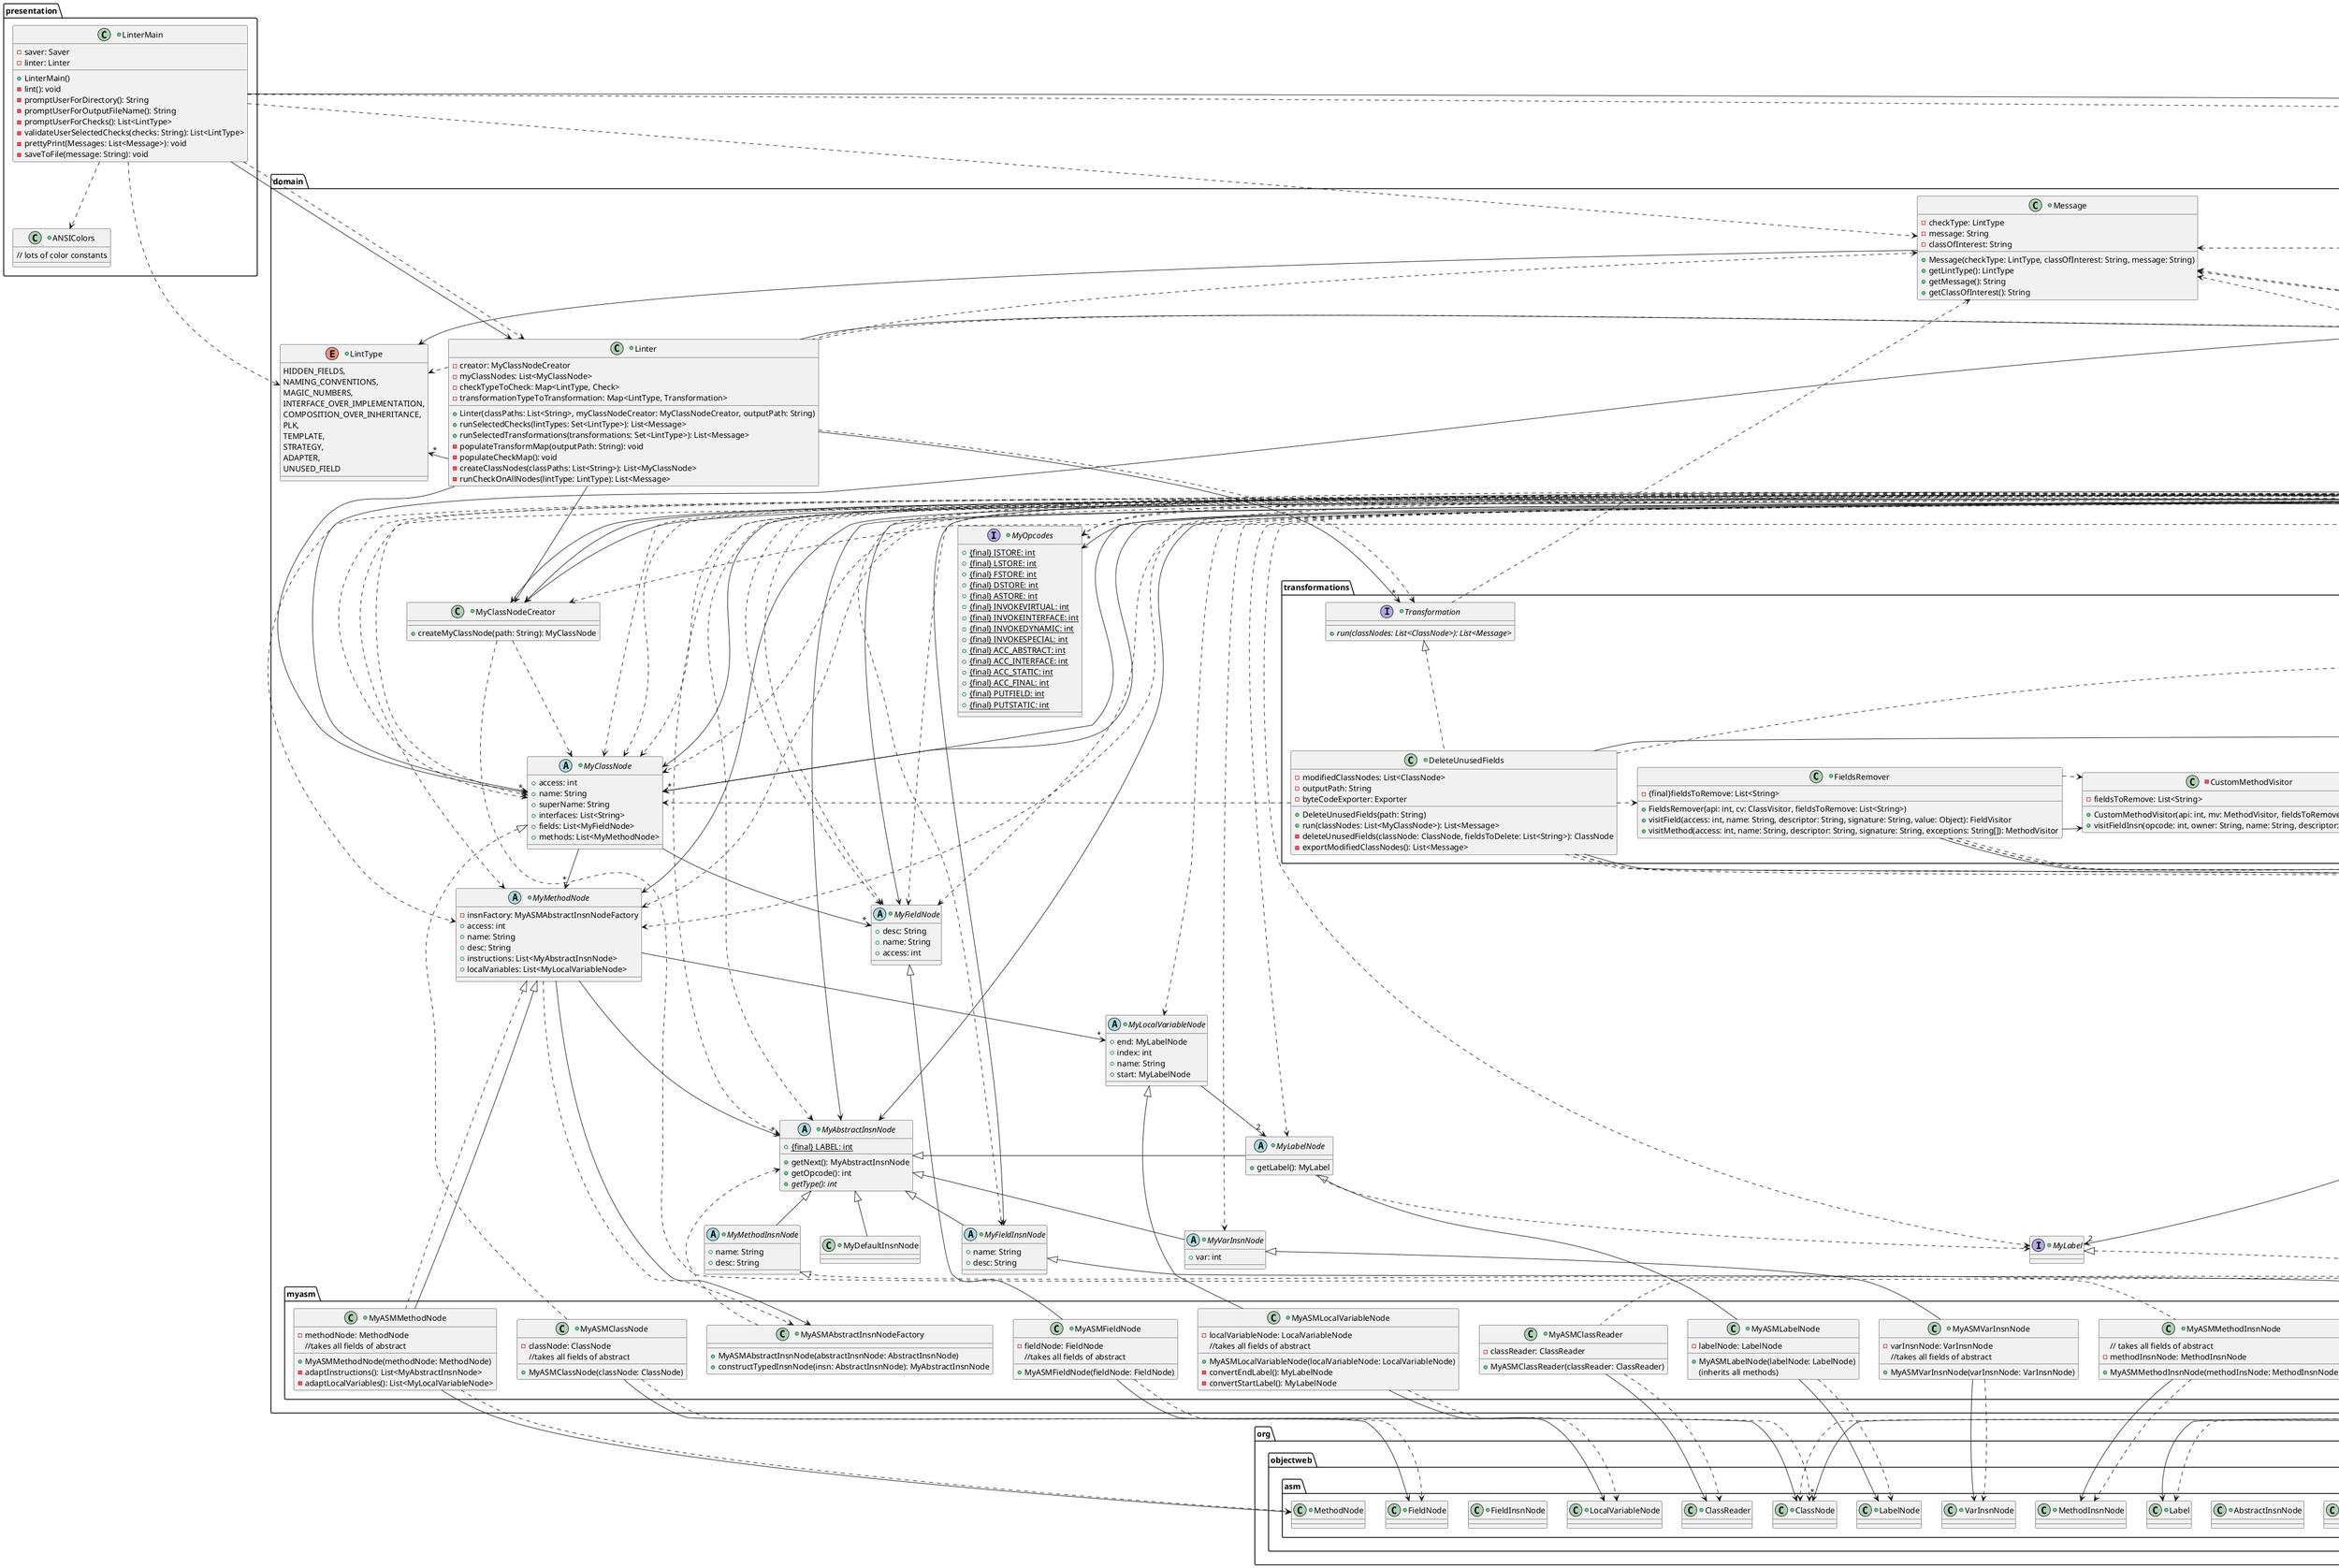 @startuml
package presentation {
    +class ANSIColors {
        // lots of color constants
    }


    +class LinterMain {
        -saver: Saver
        -linter: Linter
        +LinterMain()
        -lint(): void
        -promptUserForDirectory(): String
        -promptUserForOutputFileName(): String
        -promptUserForChecks(): List<LintType>
        -validateUserSelectedChecks(checks: String): List<LintType>
        -prettyPrint(Messages: List<Message>): void
        -saveToFile(message: String): void
    }

    }

package domain {

   package checks{
        +class AdapterPattern {
            -myClassNodes: List<MyClassNode>
            -classNames: List<String>
            -interfaceNames: Set<String>
            +AdapterPattern(classNodes: List<MyClassNode>)
            -findAdapterPatterns(): List<AdapterPatternClasses>
            -getImplementedInterfaces(classNode: MyClassNode): List<String>
            -getNotJavaClassFieldTypes(classNode: MyClassNode): List<String>
            -fieldTypeIsClass(fieldType: String): boolean
            -findAdapterPatternClients(possibleAdapterPatterns: List<AdapterPatternClasses>): List<AdapterPatternClasses>
            -findImplementedInterfaces(className: String): List<String>
            -getAdapterPatternClassesForInterface(interfaceName: String,
            possibleAdapterPatterns: List<AdapterPatternClasses>, classNode: MyClassNode): List<AdapterPatternClasses>
        }

         +class AdapterPatternClasses {
                -adapter: String
                -concreteAdapter: String
                -adaptee: String
                -client: String
                +AdapterPatternClasses(concreteAdapter: String, adapter: String, adaptee: String, client: String)
                +AdapterPatternClasses(concreteAdapter: String, adapter: String, adaptee: String)
                +getAdapter(): String
                +getConcreteAdapter(): String
                +getAdaptee(): String
                +getClient(): String
        }

        +interface Check {
            +{abstract}run(classNode: MyClassNode): List<Message>
        }

        +class CompositionOverInheritance{
            +run(classNode: MyClassNode): List<Message>
            -checkForInheritance(): List<Message>
        }

        +class DetectUnusedFields {
           - {final} classNodes: List<MyClassNode>
           - {final} fieldUsageMap: Map<MyFieldNode, Boolean>
           - {final} fieldToClass: Map<MyFieldNode, MyClassNode>
           - {final} nameToFieldNode: Map<String, MyFieldNode>

           + DetectUnusedFields(classNodes: List<MyClassNode>)
           + run(classNode: MyClassNode): List<Message>
           + getNamesToDelete(): List<String>
           - detectAllUnusedFields(classNodes: List<MyClassNode>): void
           - populateFieldMaps(): void
           - generateUnusedMessages(): List<Message>
       }

        +class FinalLocalVariables {
            -{static}{final} STORE_OPCODES
            -localVariables: List<LocalVariableInfo>
            -prevInsnIsLabel: boolean
            -prevInsn: MyAbstractInsnNode

            +FinalLocalVariables()
            +run(classNode: MyClassNode): List<Message>
            -checkMethodForFinalLocalVariables(methodNode: MyMethodNode): void
            -addLocalVariable(methodNode: MyMethodNode): void
            -updateVariableScopes(insn: MyAbstractInsnNode): void
            -setInScopeVariables(insn: MyAbstractInsnNode, localVariables: List<MyLocalVariableNode>): void
            -setOutOfScopeVariables(insn: MyAbstractInsnNode, localVariables: List<MyLocalVariableNode>): void
            -handleValueStored(localVariableInfo: LocalVariableInfo): void
        }

        +class HiddenFields {
            +run(classNode: MyClassNode): List<Message>
            -checkFieldHiding(classNode: MyClassNode): List<Message>
        }

        +class ProgramToInterfaceNotImplementation {
            -myClassNodeCreator: MyClassNodeCreator

            +ProgramToInterfaceNotImplementation(myClassNodeCreator: MyClassNodeCreator)
            +run(classNode: MyClassNode): List<Message>
            -checkImplementInterface(classNode: MyClassNode): List<Message>
            -implementsOrExtendsClass(fieldClassNode: MyClassNode): boolean
            -checkIfAbstract(superName: String): boolean
            -getClassName(desc: String): String
            -isPrimitive(desc: String): boolean
            -isJavaAPIClass(className: String):boolean
            -readJavaDefinedClass(classNode: MyClassNode, classNamePath:String , field:MyFieldNode, invalidUses:List<Message>)
            -readUserDefinedClass(classNode: MyClassNode, classNamePath:String , field:MyFieldNode, invalidUses:List<Message>)

        }

        +class LocalVariableInfo {
            -{final}name: String
            -{final}firstLabel: MyLabel
            -{final}lastLabel: MyLabel
            -{final}index: int
            -isInScope: boolean
            -hasBeenStored: boolean
            -hasBeenStoredOnce: boolean

            +LocalVariableInfo(name: String, firstLabel: MyLabel, lastLabel: MyLabel, index: int)
            +setIsInScope(isInScope: boolean): void
            +setHasBeenStored(hasBeenStored: boolean): void
            +setHasBeenStoredOnce(hasBeenStoredOnce: boolean): void
            +getIsInScope(): boolean
            +getHasBeenStored(): boolean
            +getHasBeenStoredOnce(): boolean
        }

         +class NamingConvention {
            +run(classNode: MyClassNode): List<Message>
            -checkClassName(): void
            -checkFieldNames(): void
            -checkMethodName(): void
            -invalidCamelCase(name: String): boolean
            -invalidPascalCase(name: String): boolean
        }

        +class PrincipleOfLeastKnowledge {
            +run(classNode: MyClassNode): List<Message>
        }

        +class StrategyPattern {
            -myClassNodeCreator: MyClassNodeCreator

            +StrategyPattern(myClassNodeCreator: MyClassNodeCreator)
            +run(classNode: MyClassNode): List<Message>
            -checkForStrategyPattern(): void
            -checkFieldForStrategyPattern(field: MyFieldNode)
            -fieldIsAbstractAndValidClass(name: String, originalClassName: String, fieldName: String): boolean
            -fieldIsAbstractType(myClassNode: MyClassNode): boolean
            -findSetter(myClassNode: MyClassNode, fieldName: String, fieldType): String
        }

        +class TemplateMethodPattern{
            +run(classNode: MyClassNode): List<Message>
            -detectTemplateMethod(myClassNode: ClassNode): List<Message>
            -containsAbstractMethodCall(instructions: <MyAbstractInsnNode>, methods: List<MyMethodNode>): boolean
            -similarAbstractMethodInsn(methodInsNode: MethodInsnNode, methodNode: MyMethodNode):boolean
            -isAMethodCall(node: MyAbstractInsnNode): boolean
        }
    }

    package transformations{
        +class DeleteUnusedFields {
             - modifiedClassNodes: List<ClassNode>
             - outputPath: String
             - byteCodeExporter: Exporter

             + DeleteUnusedFields(path: String)
             + run(classNodes: List<MyClassNode>): List<Message>
             - deleteUnusedFields(classNode: ClassNode, fieldsToDelete: List<String>): ClassNode
             - exportModifiedClassNodes(): List<Message>
        }

        +class FieldsRemover {
             - {final}fieldsToRemove: List<String>
             + FieldsRemover(api: int, cv: ClassVisitor, fieldsToRemove: List<String>)
             + visitField(access: int, name: String, descriptor: String, signature: String, value: Object): FieldVisitor
             + visitMethod(access: int, name: String, descriptor: String, signature: String, exceptions: String[]): MethodVisitor
        }

       -class CustomMethodVisitor {
             - fieldsToRemove: List<String>
             + CustomMethodVisitor(api: int, mv: MethodVisitor, fieldsToRemove: List<String>)
             + visitFieldInsn(opcode: int, owner: String, name: String, descriptor: String): void
       }

       +interface Transformation{
            +{abstract} run(classNodes: List<ClassNode>): List<Message>
       }
    }

    package myasm{
        +class MyASMAbstractInsnNodeFactory{
            +MyASMAbstractInsnNode(abstractInsnNode: AbstractInsnNode)
            +constructTypedInsnNode(insn: AbstractInsnNode): MyAbstractInsnNode
        }
        +class MyASMClassNode{
            -classNode: ClassNode
            //takes all fields of abstract
            +MyASMClassNode(classNode: ClassNode)
        }
        +class MyASMClassReader{
            -classReader: ClassReader

            +MyASMClassReader(classReader: ClassReader)
        }
        +class MyASMFieldNode {
            -fieldNode: FieldNode
            //takes all fields of abstract

            +MyASMFieldNode(fieldNode: FieldNode)
        }
        +class MyASMLabel{
            - label: Label

            +MyASMLabel(label: Label)
        }
        +class MyASMMethodNode{
            -methodNode: MethodNode
            //takes all fields of abstract

            +MyASMMethodNode(methodNode: MethodNode)
            -adaptInstructions(): List<MyAbstractInsnNode>
            -adaptLocalVariables(): List<MyLocalVariableNode>
        }
        +class MyASMLocalVariableNode{
           -localVariableNode: LocalVariableNode
           //takes all fields of abstract

           +MyASMLocalVariableNode(localVariableNode: LocalVariableNode)
           -convertEndLabel(): MyLabelNode
           -convertStartLabel(): MyLabelNode
        }
        +class MyASMLabelNode {
            -labelNode: LabelNode

            +MyASMLabelNode(labelNode: LabelNode)
            (inherits all methods)
        }
        +class MyASMMethodInsnNode{
                // takes all fields of abstract
                - methodInsnNode: MethodInsnNode

                +MyASMMethodInsnNode(methodInsNode: MethodInsnNode)
        }
        +class MyASMVarInsnNode {
            - varInsnNode: VarInsnNode
            //takes all fields of abstract

            +MyASMVarInsnNode(varInsnNode: VarInsnNode)
        }
        +class MyASMFieldInsnNode{
            -fieldInsnNode: FieldInsnNode

            +MyASMFieldInsnNode(fieldInsnNode: FieldInsnNode)
        }
    }

     +class Linter {
        - creator: MyClassNodeCreator
        - myClassNodes: List<MyClassNode>
        - checkTypeToCheck: Map<LintType, Check>
        - transformationTypeToTransformation: Map<LintType, Transformation>

        + Linter(classPaths: List<String>, myClassNodeCreator: MyClassNodeCreator, outputPath: String)
        + runSelectedChecks(lintTypes: Set<LintType>): List<Message>
        + runSelectedTransformations(transformations: Set<LintType>): List<Message>
        - populateTransformMap(outputPath: String): void
        - populateCheckMap(): void
        - createClassNodes(classPaths: List<String>): List<MyClassNode>
        - runCheckOnAllNodes(lintType: LintType): List<Message>
        }

    +enum LintType {
        HIDDEN_FIELDS,
        NAMING_CONVENTIONS,
        MAGIC_NUMBERS,
        INTERFACE_OVER_IMPLEMENTATION,
        COMPOSITION_OVER_INHERITANCE,
        PLK,
        TEMPLATE,
        STRATEGY,
        ADAPTER,
        UNUSED_FIELD
    }

    +class Message {
        -checkType: LintType
        -message: String
        -classOfInterest: String
        +Message(checkType: LintType, classOfInterest: String, message: String)
        +getLintType(): LintType
        +getMessage(): String
        +getClassOfInterest(): String
    }

    +class MyClassNodeCreator {
        +createMyClassNode(path: String): MyClassNode
    }

    +abstract class MyAbstractInsnNode {
        +{static}{final} LABEL: int
        +getNext(): MyAbstractInsnNode
        +getOpcode(): int
        +{abstract}getType(): int

    }

    +abstract class MyClassNode {
        +access: int
        +name: String
        +superName: String
        +interfaces: List<String>
        +fields: List<MyFieldNode>
        +methods: List<MyMethodNode>
    }

    +interface MyClassReader {
    }

    +abstract class MyFieldNode {
        +desc: String
        +name: String
        +access: int
    }

    +interface MyLabel {
    }

    +abstract class MyMethodNode {
        -insnFactory: MyASMAbstractInsnNodeFactory
        +access: int
        +name: String
        +desc: String
        +instructions: List<MyAbstractInsnNode>
        +localVariables: List<MyLocalVariableNode>
    }

    +abstract class MyLocalVariableNode {
        +end: MyLabelNode
        +index: int
        +name: String
        +start: MyLabelNode
    }

    +abstract class MyLabelNode{
        +getLabel(): MyLabel
    }

    +abstract class MyMethodInsnNode{
        +name: String
        +desc: String
    }

    +abstract class MyVarInsnNode {
           +var: int
       }

    +abstract class MyFieldInsnNode{
        +name: String
        +desc: String
    }

    +class MyDefaultInsnNode{

    }

    +interface MyOpcodes {
        + {static}{final} ISTORE: int
        + {static}{final} LSTORE: int
        + {static}{final} FSTORE: int
        + {static}{final} DSTORE: int
        + {static}{final} ASTORE: int
        + {static}{final} INVOKEVIRTUAL: int
        + {static}{final} INVOKEINTERFACE: int
        + {static}{final} INVOKEDYNAMIC: int
        + {static}{final} INVOKESPECIAL: int
        + {static}{final} ACC_ABSTRACT: int
        + {static}{final} ACC_INTERFACE: int
        + {static}{final} ACC_STATIC: int
        + {static}{final} ACC_FINAL: int
        + {static}{final} PUTFIELD: int
        + {static}{final} PUTSTATIC: int
    }
}

package datasource {

    +interface Saver {
        +{abstract} saveMessage(message: String): void
    }
    +class MessageSaver implements Saver {
        +MessageSaver(path:String)
        +saveMessage(message: String): void
    }

    +interface Exporter{
        +save(outputPath: String, className: String, bytecode:  byte[]): void
    }

    +class ByteCodeExporter{

    }
    note left of ByteCodeExporter
        ByteCodeExporter depends on File
        and FIleOutputStream
    end note
    ByteCodeExporter .up.|> Exporter


}

package org.objectweb.asm {
    +class AbstractInsnNode {
    }
    +class ClassNode {
    }
    +class ClassReader {
    }
    +class FieldNode {
    }
    +class Label {
    }
    +class LabelNode {
    }
    +class LocalVariableNode{
    }
    +class MethodInsnNode{
    }
    +class MethodNode {
    }
    +class VarInsnNode {
    }
    +class FieldInsnNode{
    }
   +class MethodVisitor{
   }
   +class ClassVisitor{
   }
   +class MethodVisitor{
   }
   +class ClassWriter{
   }
}

LinterMain ..> ANSIColors
LinterMain ..> LintType
LinterMain ..> Message
LinterMain --> Linter
LinterMain ..> Linter
LinterMain ..> MyClassNodeCreator
LinterMain --> Saver

Linter -> "*"LintType
Linter --> "*"Check
Linter ..> Check
Linter --> MyClassNodeCreator
Linter -> "*" MyClassNode
Linter ..> LintType
Linter .up.> Message
Linter -->"*" Transformation
Linter ...> Transformation


Message --> LintType

MyASMClassNode ..up|> MyClassNode
MyASMClassReader .up|> MyClassReader
MyASMFieldNode -up|> MyFieldNode
MyASMLabel ..up|> MyLabel
MyASMMethodNode ..up|> MyMethodNode
MyASMLabelNode -|> MyLabelNode
MyASMLocalVariableNode -up|> MyLocalVariableNode
MyASMMethodInsnNode ..up|> MyMethodInsnNode
MyMethodInsnNode -up-|> MyAbstractInsnNode
MyASMMethodNode -up-|> MyMethodNode
MyASMVarInsnNode -up|> MyVarInsnNode
MyLabelNode -|> MyAbstractInsnNode
MyVarInsnNode -up-|> MyAbstractInsnNode
MyASMFieldInsnNode -up-|> MyFieldInsnNode
MyFieldInsnNode -up-|> MyAbstractInsnNode
MyDefaultInsnNode -up-|> MyAbstractInsnNode

MyASMAbstractInsnNodeFactory ..> MyAbstractInsnNode
MyMethodNode ..> MyASMAbstractInsnNodeFactory
MyMethodNode --> MyASMAbstractInsnNodeFactory

Check .up> Message
Check --> domain.MyClassNode
Check <|.. AdapterPattern
Check <|.. FinalLocalVariables
Check <|.. PrincipleOfLeastKnowledge
Check <|.. HiddenFields
Check <|.. ProgramToInterfaceNotImplementation
Check <|.. TemplateMethodPattern
Check <|.. StrategyPattern
Check <|.. NamingConvention
Check <|.. CompositionOverInheritance
Check <|.. DetectUnusedFields


MyClassNodeCreator ..> MyClassNode
MyClassNodeCreator ..> MyClassReader

ProgramToInterfaceNotImplementation --> MyClassNodeCreator

StrategyPattern --> MyClassNodeCreator
StrategyPattern ..> MyClassNode
StrategyPattern ..> MyFieldNode
StrategyPattern ..> MyFieldInsnNode
StrategyPattern ..> MyAbstractInsnNode
StrategyPattern ..> MyMethodNode
StrategyPattern ..> MyOpcodes

TemplateMethodPattern ..> MyAbstractInsnNode
TemplateMethodPattern ..> MyMethodNode
TemplateMethodPattern ..> MyClassNode
TemplateMethodPattern ..> Message

CompositionOverInheritance ..> MyClassNode

NamingConvention ..> MyClassNode
NamingConvention ..> MyFieldNode
NamingConvention ..> MyMethodNode
NamingConvention ..> MyOpcodes


AdapterPattern ..> AdapterPatternClasses
AdapterPattern -->"*" MyClassNode
AdapterPattern ..> MyFieldNode


FinalLocalVariables -->"*" LocalVariableInfo
FinalLocalVariables ..> LocalVariableInfo
FinalLocalVariables --> MyAbstractInsnNode
FinalLocalVariables --> MyClassNode
FinalLocalVariables ..> MyLabel
FinalLocalVariables ..> MyLabelNode
FinalLocalVariables .....> MyLocalVariableNode
FinalLocalVariables ..> MyMethodNode
FinalLocalVariables -->"*" MyOpcodes
FinalLocalVariables ..> MyVarInsnNode

HiddenFields ..> MyClassNode
HiddenFields ..> Message

ProgramToInterfaceNotImplementation ..> MyClassNode
ProgramToInterfaceNotImplementation ..> MyFieldNode
ProgramToInterfaceNotImplementation --> MyClassNodeCreator
ProgramToInterfaceNotImplementation ..> Message


LocalVariableInfo -->"2" MyLabel

DetectUnusedFields ---> MyClassNode
DetectUnusedFields -> MyFieldNode
DetectUnusedFields -> MyMethodNode
DetectUnusedFields -> MyAbstractInsnNode
DetectUnusedFields -> MyFieldInsnNode

DeleteUnusedFields .up.|> Transformation
DeleteUnusedFields .> org.objectweb.asm.ClassNode
DeleteUnusedFields -> "*"org.objectweb.asm.ClassNode
DeleteUnusedFields .> FieldsRemover
DeleteUnusedFields -> Exporter
DeleteUnusedFields ..> ByteCodeExporter
DeleteUnusedFields ..> org.objectweb.asm.ClassWriter
DeleteUnusedFields .> MyClassNode
DeleteUnusedFields ..> DetectUnusedFields
Transformation .> Message

CustomMethodVisitor -|> org.objectweb.asm.MethodVisitor
CustomMethodVisitor .> org.objectweb.asm.MethodVisitor
FieldsRemover -|> org.objectweb.asm.ClassVisitor
FieldsRemover .> org.objectweb.asm.ClassVisitor
FieldsRemover -> CustomMethodVisitor
FieldsRemover .> CustomMethodVisitor
FieldsRemover ..> org.objectweb.asm.FieldVisitor
FieldsRemover .> org.objectweb.asm.MethodVisitor


MyASMClassNode --> org.objectweb.asm.ClassNode
MyASMClassNode ..> org.objectweb.asm.ClassNode

MyASMClassReader --> org.objectweb.asm.ClassReader
MyASMClassReader ..> org.objectweb.asm.ClassReader

MyASMFieldNode --> org.objectweb.asm.FieldNode
MyASMFieldNode ..> org.objectweb.asm.FieldNode

MyASMLabel --> org.objectweb.asm.Label
MyASMLabel ..> org.objectweb.asm.Label

MyASMLabelNode --> org.objectweb.asm.LabelNode
MyASMLabelNode ..> org.objectweb.asm.LabelNode

MyASMLocalVariableNode -down--> org.objectweb.asm.LocalVariableNode
MyASMLocalVariableNode .down..> org.objectweb.asm.LocalVariableNode

MyASMMethodInsnNode -> org.objectweb.asm.MethodInsnNode
MyASMMethodInsnNode .> org.objectweb.asm.MethodInsnNode

MyASMMethodNode --> org.objectweb.asm.MethodNode
MyASMMethodNode ..> org.objectweb.asm.MethodNode

MyASMVarInsnNode --> org.objectweb.asm.VarInsnNode
MyASMVarInsnNode ..> org.objectweb.asm.VarInsnNode

MyClassNode -->"*" MyFieldNode
MyClassNode -->"*" MyMethodNode

MyLabelNode ..> MyLabel

MyLocalVariableNode -->"2" MyLabelNode

MyMethodNode -->"*" MyLocalVariableNode
MyMethodNode -->"*" MyAbstractInsnNode



@enduml